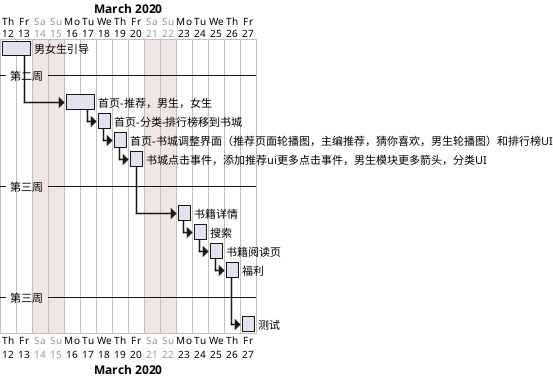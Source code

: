 @startgantt
' printscale weekly
saturday are closed
sunday are closed
Project starts the 2020/03/12
[男女生引导] lasts 2 days
-- 第二周 --
then [首页-推荐，男生，女生]   starts  2020/03/16 
[首页-推荐，男生，女生] lasts 2 days
then [首页-分类-排行榜移到书城] starts  2020/03/18
then [首页-书城调整界面（推荐页面轮播图，主编推荐，猜你喜欢，男生轮播图）和排行榜UI] starts  2020/03/19
then [书城点击事件，添加推荐ui更多点击事件，男生模块更多箭头，分类UI] starts  2020/03/20
-- 第三周 --
then [书籍详情] starts  2020/03/23
then [搜索] starts  2020/03/24
then [书籍阅读页] starts  2020/03/25
then [福利] starts  2020/03/26
-- 第三周 --
then [测试] lasts 1 days

@endgantt